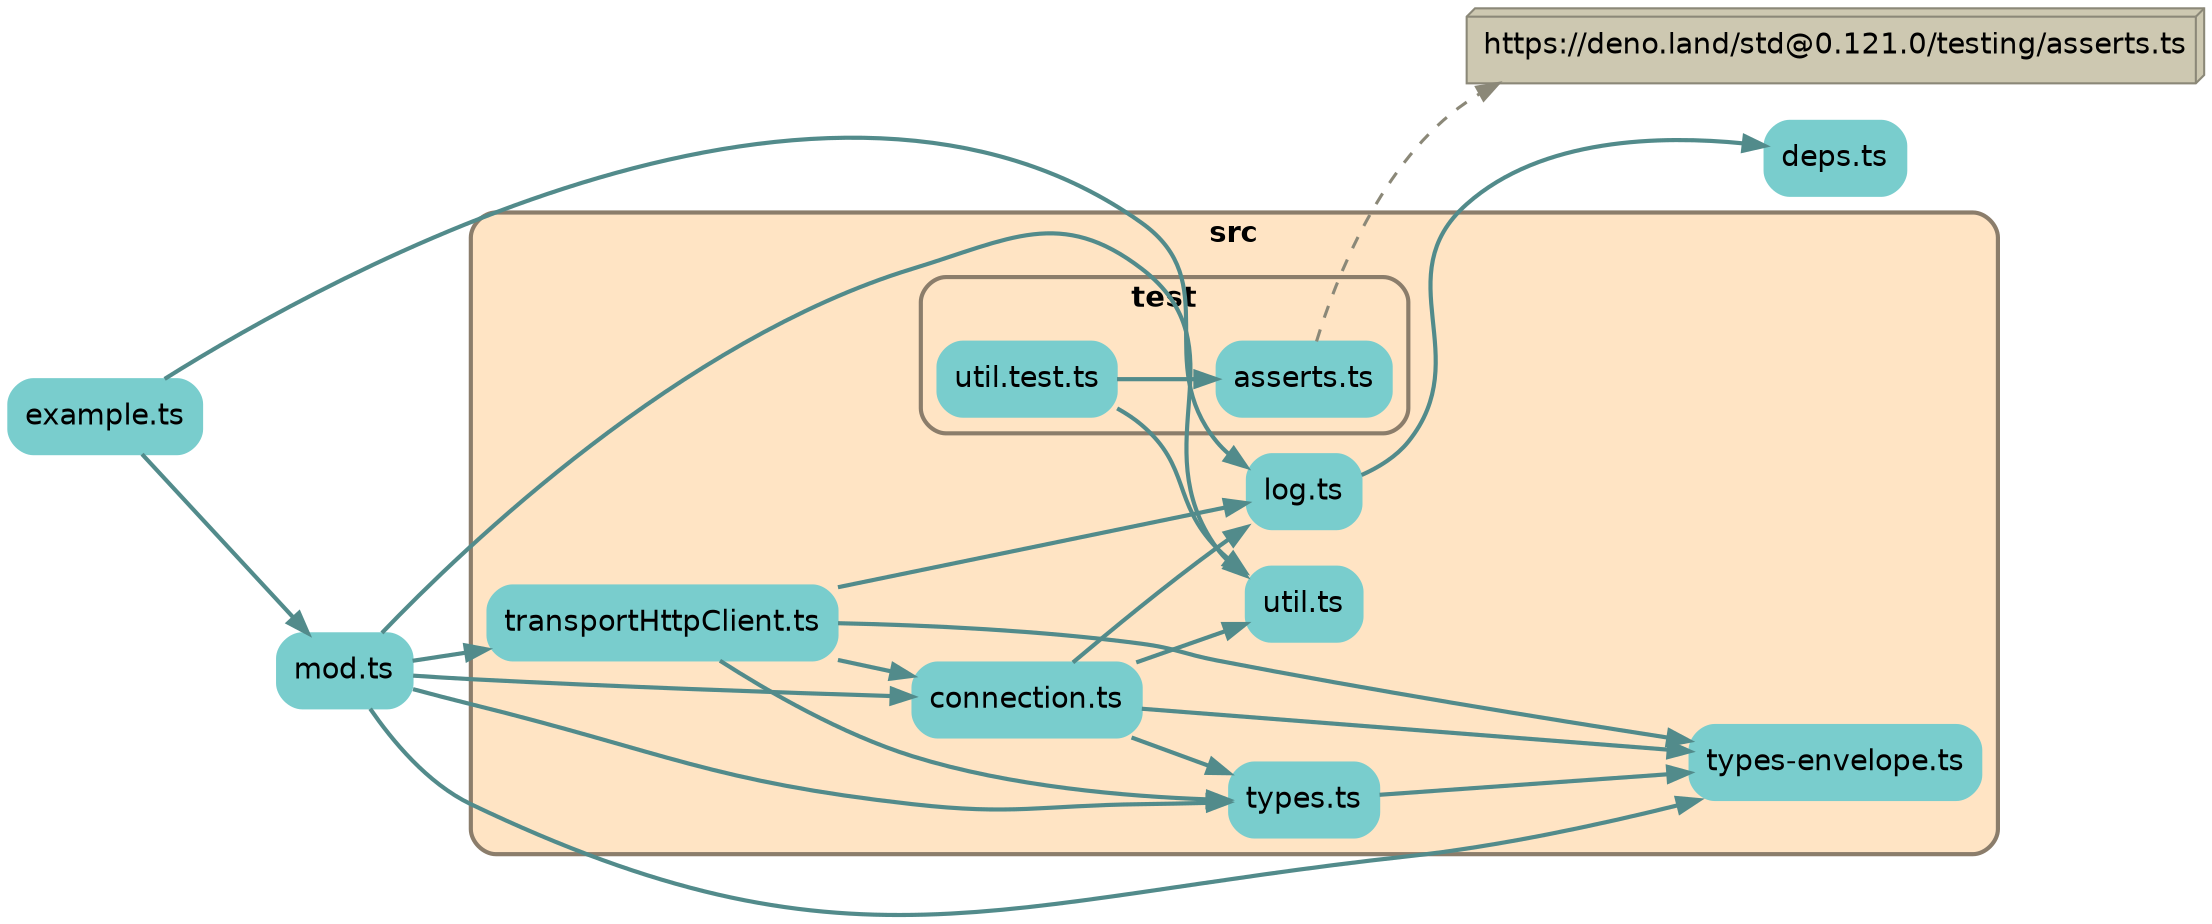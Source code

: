 
digraph G {
    //splines=line;
    //splines=polyline;
    splines=true;
    rankdir=LR;
    //newrank=true;
    compound=true;
    graph [fontname = "helvetica"];  // dpi=72
    node [fontname = "helvetica"];
    edge [fontname = "helvetica"];
    
    // files in their folder clusters
        "deps.ts" [label="deps.ts", shape=rectangle; style="rounded,filled"; color=darkslategray3];
        "example.ts" [label="example.ts", shape=rectangle; style="rounded,filled"; color=darkslategray3];
        "mod.ts" [label="mod.ts", shape=rectangle; style="rounded,filled"; color=darkslategray3];

        subgraph cluster5260739295 {
            label=<<b>src</b>>;
            style="rounded,filled";
            fillcolor=bisque;
            color=bisque4;
            penwidth=2;
                    
            "src/connection.ts" [label="connection.ts", shape=rectangle; style="rounded,filled"; color=darkslategray3];
            "src/log.ts" [label="log.ts", shape=rectangle; style="rounded,filled"; color=darkslategray3];
            "src/transportHttpClient.ts" [label="transportHttpClient.ts", shape=rectangle; style="rounded,filled"; color=darkslategray3];
            "src/types-envelope.ts" [label="types-envelope.ts", shape=rectangle; style="rounded,filled"; color=darkslategray3];
            "src/types.ts" [label="types.ts", shape=rectangle; style="rounded,filled"; color=darkslategray3];
            "src/util.ts" [label="util.ts", shape=rectangle; style="rounded,filled"; color=darkslategray3];
    
            subgraph cluster8468707883 {
                label=<<b>test</b>>;
                style="rounded,filled";
                fillcolor=bisque;
                color=bisque4;
                penwidth=2;
                        
                "src/test/asserts.ts" [label="asserts.ts", shape=rectangle; style="rounded,filled"; color=darkslategray3];
                "src/test/util.test.ts" [label="util.test.ts", shape=rectangle; style="rounded,filled"; color=darkslategray3];
            }
        }

    // packages not in their own cluster
        "https://deno.land/std@0.121.0/testing/asserts.ts" [shape=box3d, style=filled, fillcolor=cornsilk3, color=cornsilk4];

    // edges between files
    "example.ts" -> "mod.ts" [penwidth=2; color=darkslategray4];
    "example.ts" -> "src/log.ts" [penwidth=2; color=darkslategray4];
    "mod.ts" -> "src/types-envelope.ts" [penwidth=2; color=darkslategray4];
    "mod.ts" -> "src/types.ts" [penwidth=2; color=darkslategray4];
    "mod.ts" -> "src/util.ts" [penwidth=2; color=darkslategray4];
    "mod.ts" -> "src/transportHttpClient.ts" [penwidth=2; color=darkslategray4];
    "mod.ts" -> "src/connection.ts" [penwidth=2; color=darkslategray4];
    "src/connection.ts" -> "src/types.ts" [penwidth=2; color=darkslategray4];
    "src/connection.ts" -> "src/types-envelope.ts" [penwidth=2; color=darkslategray4];
    "src/connection.ts" -> "src/util.ts" [penwidth=2; color=darkslategray4];
    "src/connection.ts" -> "src/log.ts" [penwidth=2; color=darkslategray4];
    "src/log.ts" -> "deps.ts" [penwidth=2; color=darkslategray4];
    "src/test/util.test.ts" -> "src/test/asserts.ts" [penwidth=2; color=darkslategray4];
    "src/test/util.test.ts" -> "src/util.ts" [penwidth=2; color=darkslategray4];
    "src/transportHttpClient.ts" -> "src/types.ts" [penwidth=2; color=darkslategray4];
    "src/transportHttpClient.ts" -> "src/types-envelope.ts" [penwidth=2; color=darkslategray4];
    "src/transportHttpClient.ts" -> "src/connection.ts" [penwidth=2; color=darkslategray4];
    "src/transportHttpClient.ts" -> "src/log.ts" [penwidth=2; color=darkslategray4];
    "src/types.ts" -> "src/types-envelope.ts" [penwidth=2; color=darkslategray4];

    // edges from files to packages
    "src/test/asserts.ts" -> "https://deno.land/std@0.121.0/testing/asserts.ts" [penwidth=1.5; style=dashed, color=cornsilk4, weight=1];

}
